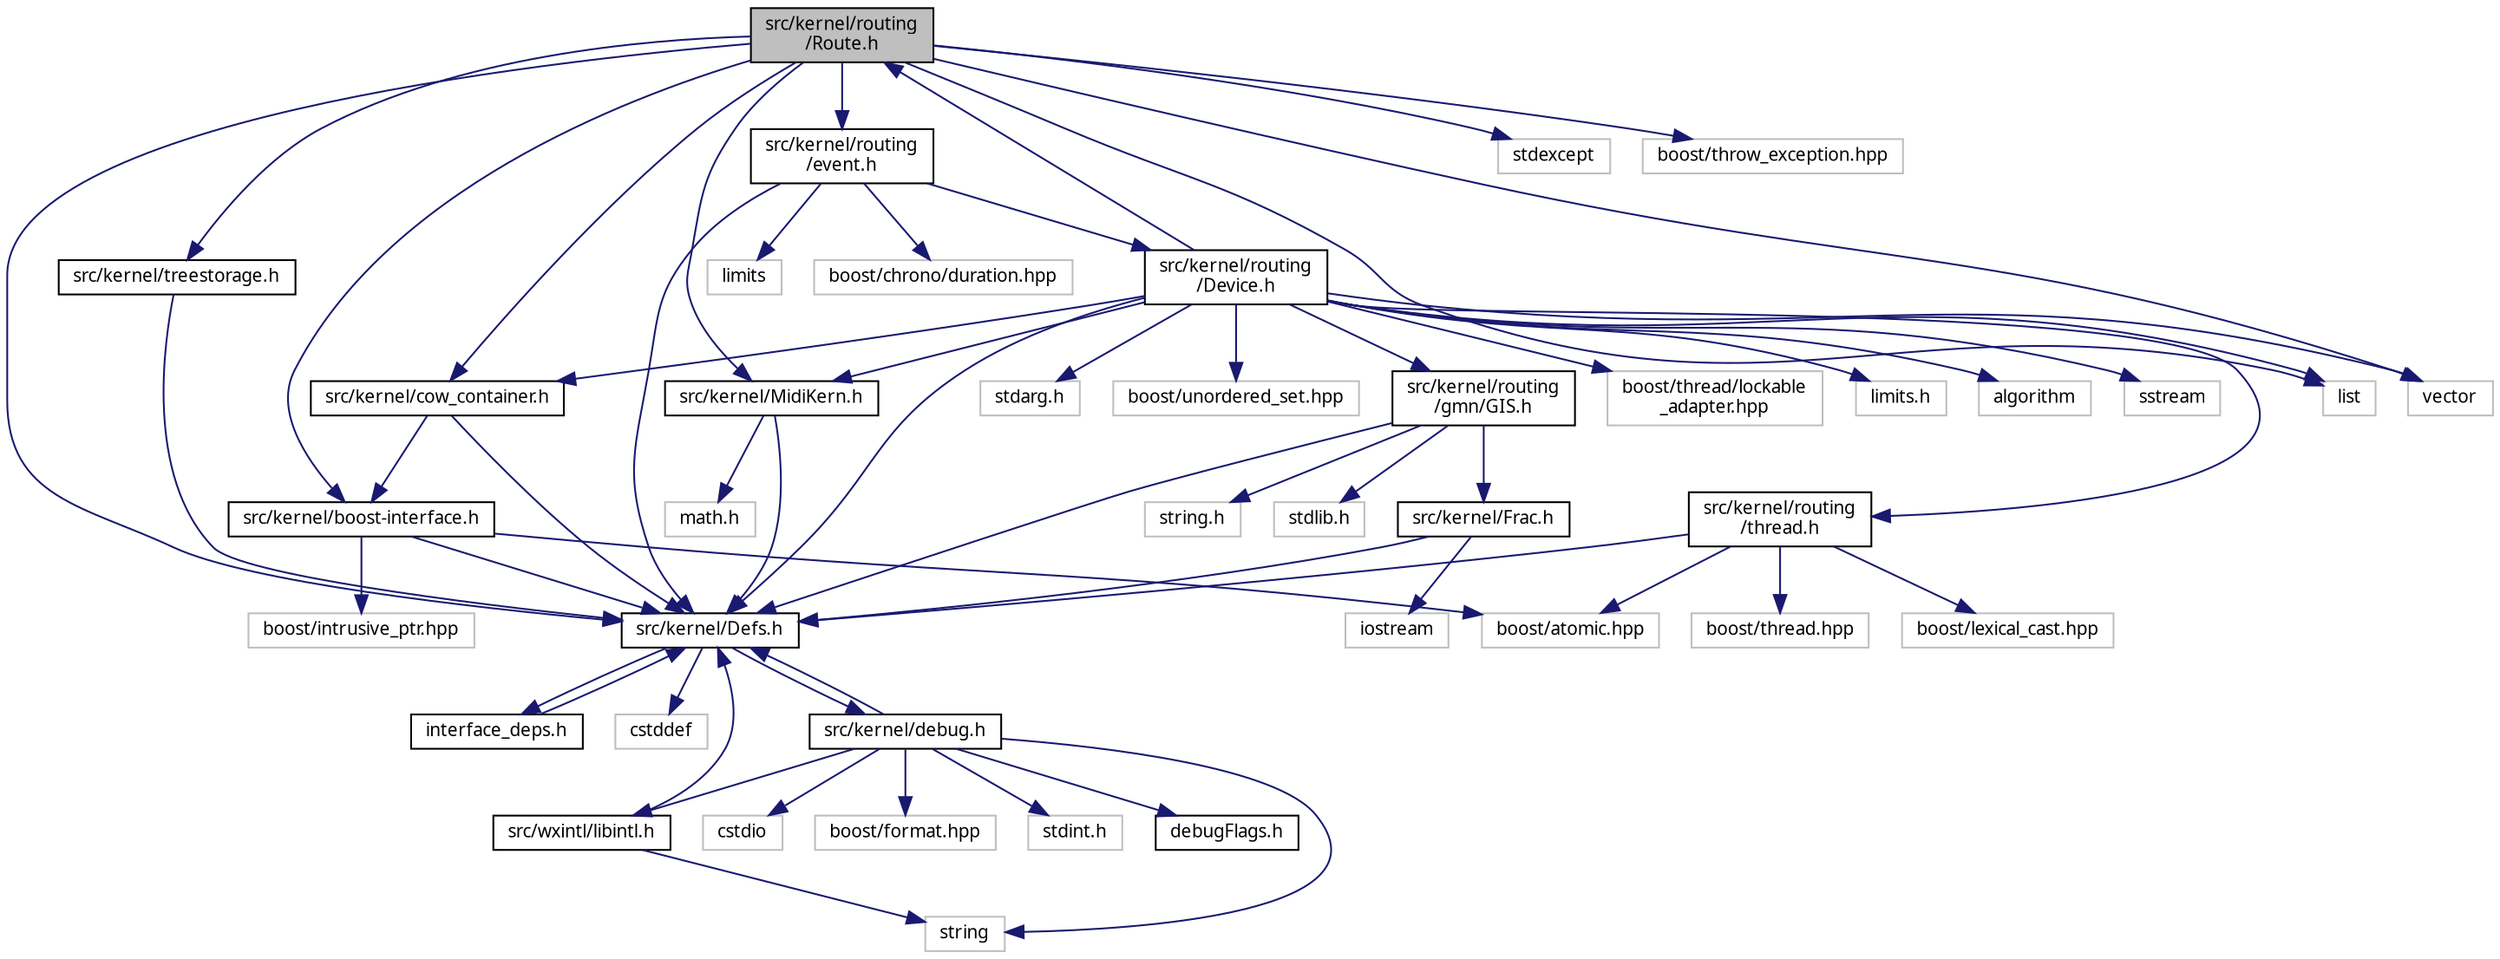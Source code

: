 digraph "src/kernel/routing/Route.h"
{
  edge [fontname="Sans",fontsize="10",labelfontname="Sans",labelfontsize="10"];
  node [fontname="Sans",fontsize="10",shape=record];
  Node0 [label="src/kernel/routing\l/Route.h",height=0.2,width=0.4,color="black", fillcolor="grey75", style="filled", fontcolor="black"];
  Node0 -> Node1 [color="midnightblue",fontsize="10",style="solid",fontname="Sans"];
  Node1 [label="src/kernel/Defs.h",height=0.2,width=0.4,color="black", fillcolor="white", style="filled",URL="$d1/d73/Defs_8h.html",tooltip="Common definitions. "];
  Node1 -> Node2 [color="midnightblue",fontsize="10",style="solid",fontname="Sans"];
  Node2 [label="interface_deps.h",height=0.2,width=0.4,color="black", fillcolor="white", style="filled",URL="$de/ddd/interface__deps_8h.html"];
  Node2 -> Node1 [color="midnightblue",fontsize="10",style="solid",fontname="Sans"];
  Node1 -> Node3 [color="midnightblue",fontsize="10",style="solid",fontname="Sans"];
  Node3 [label="cstddef",height=0.2,width=0.4,color="grey75", fillcolor="white", style="filled"];
  Node1 -> Node4 [color="midnightblue",fontsize="10",style="solid",fontname="Sans"];
  Node4 [label="src/kernel/debug.h",height=0.2,width=0.4,color="black", fillcolor="white", style="filled",URL="$db/d16/debug_8h.html"];
  Node4 -> Node1 [color="midnightblue",fontsize="10",style="solid",fontname="Sans"];
  Node4 -> Node5 [color="midnightblue",fontsize="10",style="solid",fontname="Sans"];
  Node5 [label="src/wxintl/libintl.h",height=0.2,width=0.4,color="black", fillcolor="white", style="filled",URL="$d4/d64/libintl_8h.html"];
  Node5 -> Node1 [color="midnightblue",fontsize="10",style="solid",fontname="Sans"];
  Node5 -> Node6 [color="midnightblue",fontsize="10",style="solid",fontname="Sans"];
  Node6 [label="string",height=0.2,width=0.4,color="grey75", fillcolor="white", style="filled"];
  Node4 -> Node6 [color="midnightblue",fontsize="10",style="solid",fontname="Sans"];
  Node4 -> Node7 [color="midnightblue",fontsize="10",style="solid",fontname="Sans"];
  Node7 [label="cstdio",height=0.2,width=0.4,color="grey75", fillcolor="white", style="filled"];
  Node4 -> Node8 [color="midnightblue",fontsize="10",style="solid",fontname="Sans"];
  Node8 [label="boost/format.hpp",height=0.2,width=0.4,color="grey75", fillcolor="white", style="filled"];
  Node4 -> Node9 [color="midnightblue",fontsize="10",style="solid",fontname="Sans"];
  Node9 [label="stdint.h",height=0.2,width=0.4,color="grey75", fillcolor="white", style="filled"];
  Node4 -> Node10 [color="midnightblue",fontsize="10",style="solid",fontname="Sans"];
  Node10 [label="debugFlags.h",height=0.2,width=0.4,color="black", fillcolor="white", style="filled",URL="$d4/dab/debugFlags_8h.html",tooltip="Debug flags for mutabor debug mode. "];
  Node0 -> Node11 [color="midnightblue",fontsize="10",style="solid",fontname="Sans"];
  Node11 [label="src/kernel/cow_container.h",height=0.2,width=0.4,color="black", fillcolor="white", style="filled",URL="$da/d28/cow__container_8h.html",tooltip="Copy on write container. "];
  Node11 -> Node1 [color="midnightblue",fontsize="10",style="solid",fontname="Sans"];
  Node11 -> Node12 [color="midnightblue",fontsize="10",style="solid",fontname="Sans"];
  Node12 [label="src/kernel/boost-interface.h",height=0.2,width=0.4,color="black", fillcolor="white", style="filled",URL="$d1/da4/boost-interface_8h.html",tooltip="Interface to the boost library. "];
  Node12 -> Node1 [color="midnightblue",fontsize="10",style="solid",fontname="Sans"];
  Node12 -> Node13 [color="midnightblue",fontsize="10",style="solid",fontname="Sans"];
  Node13 [label="boost/atomic.hpp",height=0.2,width=0.4,color="grey75", fillcolor="white", style="filled"];
  Node12 -> Node14 [color="midnightblue",fontsize="10",style="solid",fontname="Sans"];
  Node14 [label="boost/intrusive_ptr.hpp",height=0.2,width=0.4,color="grey75", fillcolor="white", style="filled"];
  Node0 -> Node15 [color="midnightblue",fontsize="10",style="solid",fontname="Sans"];
  Node15 [label="src/kernel/MidiKern.h",height=0.2,width=0.4,color="black", fillcolor="white", style="filled",URL="$da/dfd/MidiKern_8h.html"];
  Node15 -> Node1 [color="midnightblue",fontsize="10",style="solid",fontname="Sans"];
  Node15 -> Node16 [color="midnightblue",fontsize="10",style="solid",fontname="Sans"];
  Node16 [label="math.h",height=0.2,width=0.4,color="grey75", fillcolor="white", style="filled"];
  Node0 -> Node17 [color="midnightblue",fontsize="10",style="solid",fontname="Sans"];
  Node17 [label="src/kernel/treestorage.h",height=0.2,width=0.4,color="black", fillcolor="white", style="filled",URL="$db/dbe/treestorage_8h.html",tooltip="abstract class for tree like storage "];
  Node17 -> Node1 [color="midnightblue",fontsize="10",style="solid",fontname="Sans"];
  Node0 -> Node12 [color="midnightblue",fontsize="10",style="solid",fontname="Sans"];
  Node0 -> Node18 [color="midnightblue",fontsize="10",style="solid",fontname="Sans"];
  Node18 [label="list",height=0.2,width=0.4,color="grey75", fillcolor="white", style="filled"];
  Node0 -> Node19 [color="midnightblue",fontsize="10",style="solid",fontname="Sans"];
  Node19 [label="vector",height=0.2,width=0.4,color="grey75", fillcolor="white", style="filled"];
  Node0 -> Node20 [color="midnightblue",fontsize="10",style="solid",fontname="Sans"];
  Node20 [label="stdexcept",height=0.2,width=0.4,color="grey75", fillcolor="white", style="filled"];
  Node0 -> Node21 [color="midnightblue",fontsize="10",style="solid",fontname="Sans"];
  Node21 [label="boost/throw_exception.hpp",height=0.2,width=0.4,color="grey75", fillcolor="white", style="filled"];
  Node0 -> Node22 [color="midnightblue",fontsize="10",style="solid",fontname="Sans"];
  Node22 [label="src/kernel/routing\l/event.h",height=0.2,width=0.4,color="black", fillcolor="white", style="filled",URL="$dd/d20/event_8h.html"];
  Node22 -> Node1 [color="midnightblue",fontsize="10",style="solid",fontname="Sans"];
  Node22 -> Node23 [color="midnightblue",fontsize="10",style="solid",fontname="Sans"];
  Node23 [label="src/kernel/routing\l/Device.h",height=0.2,width=0.4,color="black", fillcolor="white", style="filled",URL="$de/d05/Device_8h.html",tooltip="Routing. "];
  Node23 -> Node1 [color="midnightblue",fontsize="10",style="solid",fontname="Sans"];
  Node23 -> Node11 [color="midnightblue",fontsize="10",style="solid",fontname="Sans"];
  Node23 -> Node24 [color="midnightblue",fontsize="10",style="solid",fontname="Sans"];
  Node24 [label="src/kernel/routing\l/gmn/GIS.h",height=0.2,width=0.4,color="black", fillcolor="white", style="filled",URL="$dd/d4d/GIS_8h.html"];
  Node24 -> Node1 [color="midnightblue",fontsize="10",style="solid",fontname="Sans"];
  Node24 -> Node25 [color="midnightblue",fontsize="10",style="solid",fontname="Sans"];
  Node25 [label="src/kernel/Frac.h",height=0.2,width=0.4,color="black", fillcolor="white", style="filled",URL="$df/d4f/Frac_8h.html",tooltip="Fraction class for Mutabor. "];
  Node25 -> Node1 [color="midnightblue",fontsize="10",style="solid",fontname="Sans"];
  Node25 -> Node26 [color="midnightblue",fontsize="10",style="solid",fontname="Sans"];
  Node26 [label="iostream",height=0.2,width=0.4,color="grey75", fillcolor="white", style="filled"];
  Node24 -> Node27 [color="midnightblue",fontsize="10",style="solid",fontname="Sans"];
  Node27 [label="string.h",height=0.2,width=0.4,color="grey75", fillcolor="white", style="filled"];
  Node24 -> Node28 [color="midnightblue",fontsize="10",style="solid",fontname="Sans"];
  Node28 [label="stdlib.h",height=0.2,width=0.4,color="grey75", fillcolor="white", style="filled"];
  Node23 -> Node0 [color="midnightblue",fontsize="10",style="solid",fontname="Sans"];
  Node23 -> Node29 [color="midnightblue",fontsize="10",style="solid",fontname="Sans"];
  Node29 [label="src/kernel/routing\l/thread.h",height=0.2,width=0.4,color="black", fillcolor="white", style="filled",URL="$db/dd5/thread_8h.html"];
  Node29 -> Node1 [color="midnightblue",fontsize="10",style="solid",fontname="Sans"];
  Node29 -> Node30 [color="midnightblue",fontsize="10",style="solid",fontname="Sans"];
  Node30 [label="boost/thread.hpp",height=0.2,width=0.4,color="grey75", fillcolor="white", style="filled"];
  Node29 -> Node13 [color="midnightblue",fontsize="10",style="solid",fontname="Sans"];
  Node29 -> Node31 [color="midnightblue",fontsize="10",style="solid",fontname="Sans"];
  Node31 [label="boost/lexical_cast.hpp",height=0.2,width=0.4,color="grey75", fillcolor="white", style="filled"];
  Node23 -> Node32 [color="midnightblue",fontsize="10",style="solid",fontname="Sans"];
  Node32 [label="boost/thread/lockable\l_adapter.hpp",height=0.2,width=0.4,color="grey75", fillcolor="white", style="filled"];
  Node23 -> Node15 [color="midnightblue",fontsize="10",style="solid",fontname="Sans"];
  Node23 -> Node19 [color="midnightblue",fontsize="10",style="solid",fontname="Sans"];
  Node23 -> Node18 [color="midnightblue",fontsize="10",style="solid",fontname="Sans"];
  Node23 -> Node33 [color="midnightblue",fontsize="10",style="solid",fontname="Sans"];
  Node33 [label="limits.h",height=0.2,width=0.4,color="grey75", fillcolor="white", style="filled"];
  Node23 -> Node34 [color="midnightblue",fontsize="10",style="solid",fontname="Sans"];
  Node34 [label="algorithm",height=0.2,width=0.4,color="grey75", fillcolor="white", style="filled"];
  Node23 -> Node35 [color="midnightblue",fontsize="10",style="solid",fontname="Sans"];
  Node35 [label="sstream",height=0.2,width=0.4,color="grey75", fillcolor="white", style="filled"];
  Node23 -> Node36 [color="midnightblue",fontsize="10",style="solid",fontname="Sans"];
  Node36 [label="stdarg.h",height=0.2,width=0.4,color="grey75", fillcolor="white", style="filled"];
  Node23 -> Node37 [color="midnightblue",fontsize="10",style="solid",fontname="Sans"];
  Node37 [label="boost/unordered_set.hpp",height=0.2,width=0.4,color="grey75", fillcolor="white", style="filled"];
  Node22 -> Node38 [color="midnightblue",fontsize="10",style="solid",fontname="Sans"];
  Node38 [label="boost/chrono/duration.hpp",height=0.2,width=0.4,color="grey75", fillcolor="white", style="filled"];
  Node22 -> Node39 [color="midnightblue",fontsize="10",style="solid",fontname="Sans"];
  Node39 [label="limits",height=0.2,width=0.4,color="grey75", fillcolor="white", style="filled"];
}
